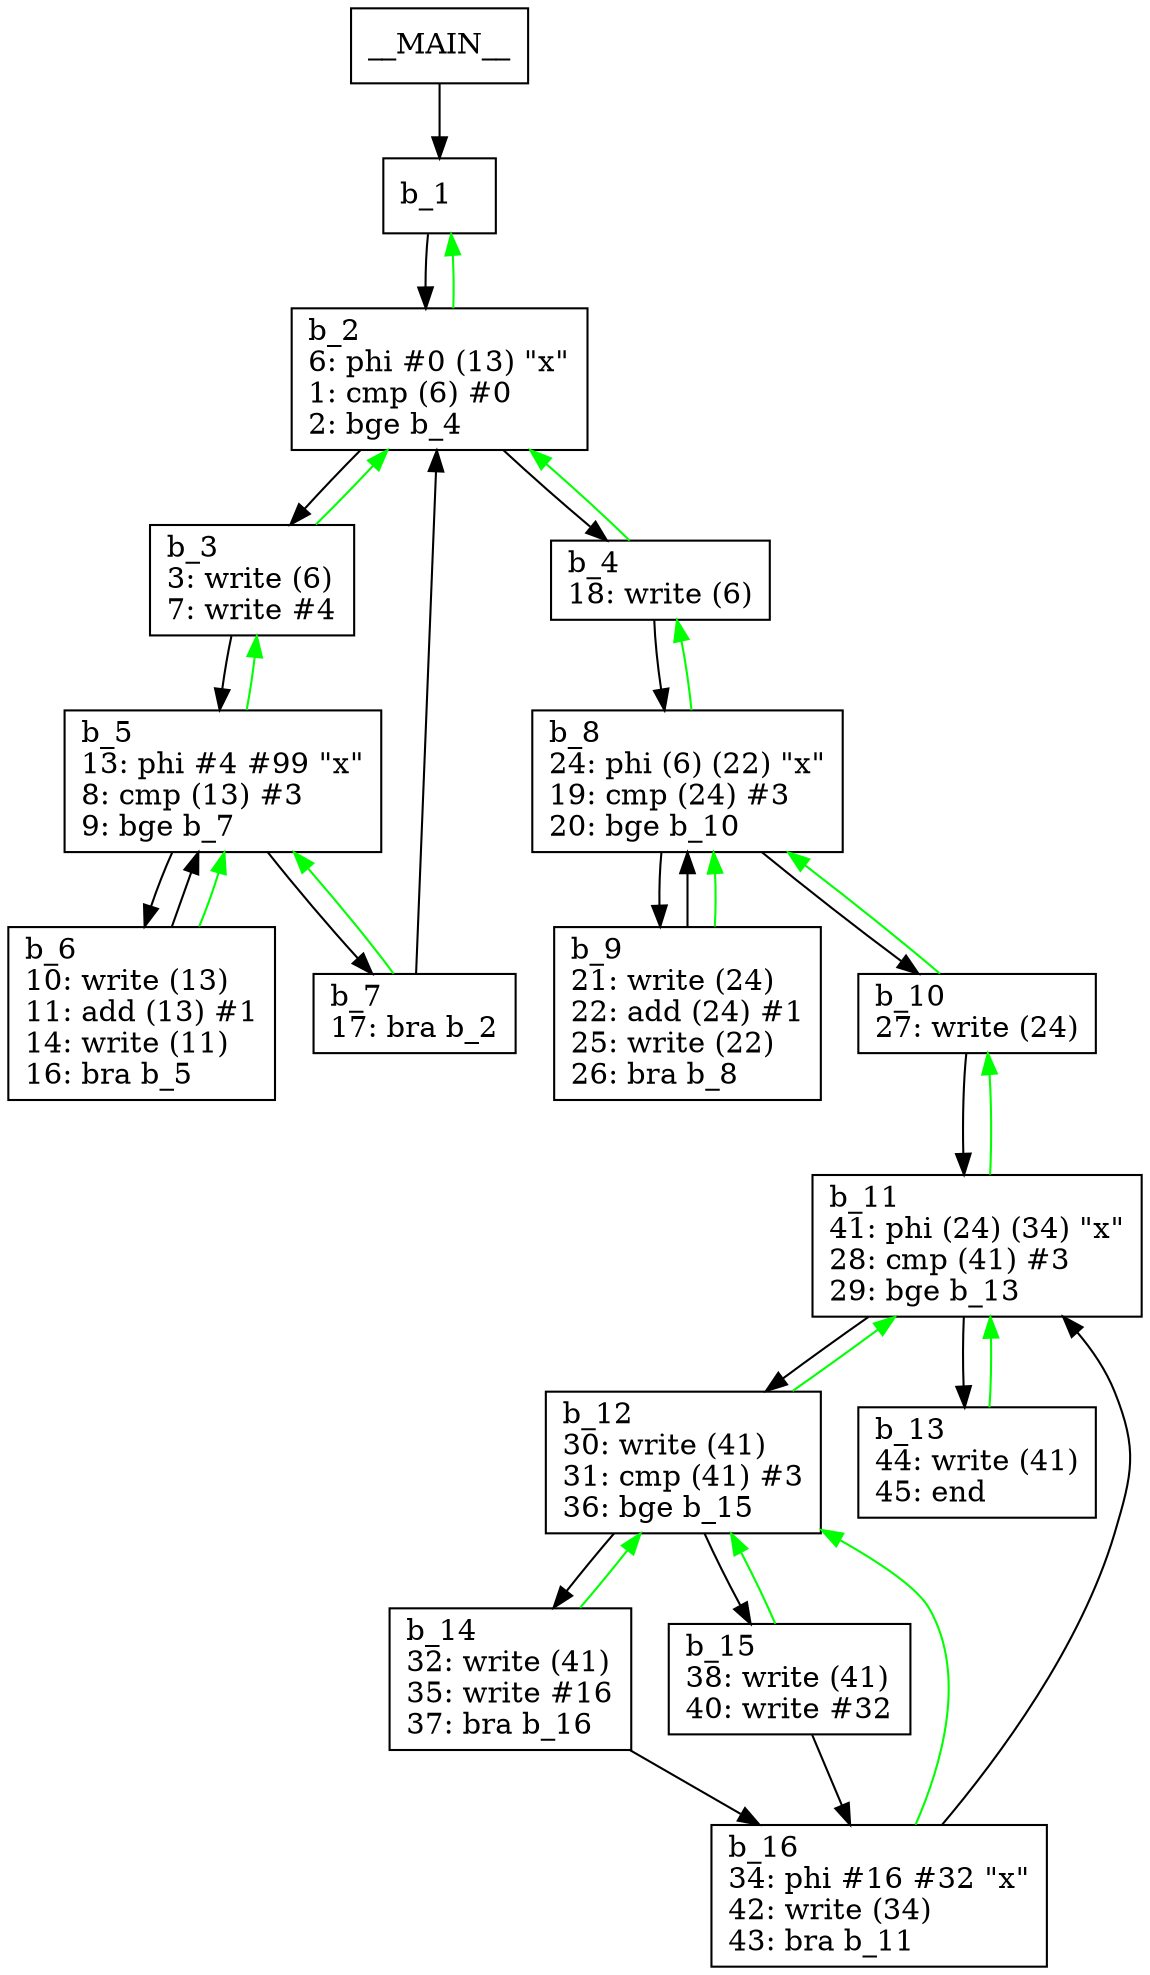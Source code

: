 digraph Computation {
node [shape=box];
__MAIN__ -> b_1;
b_1 [label="b_1\l"]
b_1 -> b_2;
b_2 [label="b_2\l6: phi #0 (13) \"x\"\l1: cmp (6) #0\l2: bge b_4\l"]
b_2 -> b_3;
b_3 [label="b_3\l3: write (6)\l7: write #4\l"]
b_3 -> b_5;
b_5 [label="b_5\l13: phi #4 #99 \"x\"\l8: cmp (13) #3\l9: bge b_7\l"]
b_5 -> b_6;
b_6 [label="b_6\l10: write (13)\l11: add (13) #1\l14: write (11)\l16: bra b_5\l"]
b_6 -> b_5;
b_6 -> b_5[color="green"];
b_5 -> b_7;
b_7 [label="b_7\l17: bra b_2\l"]
b_7 -> b_2;
b_7 -> b_5[color="green"];
b_5 -> b_3[color="green"];
b_3 -> b_2[color="green"];
b_2 -> b_4;
b_4 [label="b_4\l18: write (6)\l"]
b_4 -> b_8;
b_8 [label="b_8\l24: phi (6) (22) \"x\"\l19: cmp (24) #3\l20: bge b_10\l"]
b_8 -> b_9;
b_9 [label="b_9\l21: write (24)\l22: add (24) #1\l25: write (22)\l26: bra b_8\l"]
b_9 -> b_8;
b_9 -> b_8[color="green"];
b_8 -> b_10;
b_10 [label="b_10\l27: write (24)\l"]
b_10 -> b_11;
b_11 [label="b_11\l41: phi (24) (34) \"x\"\l28: cmp (41) #3\l29: bge b_13\l"]
b_11 -> b_12;
b_12 [label="b_12\l30: write (41)\l31: cmp (41) #3\l36: bge b_15\l"]
b_12 -> b_14;
b_14 [label="b_14\l32: write (41)\l35: write #16\l37: bra b_16\l"]
b_14 -> b_16;
b_16 [label="b_16\l34: phi #16 #32 \"x\"\l42: write (34)\l43: bra b_11\l"]
b_16 -> b_11;
b_16 -> b_12[color="green"];
b_14 -> b_12[color="green"];
b_12 -> b_15;
b_15 [label="b_15\l38: write (41)\l40: write #32\l"]
b_15 -> b_16;
b_15 -> b_12[color="green"];
b_12 -> b_11[color="green"];
b_11 -> b_13;
b_13 [label="b_13\l44: write (41)\l45: end\l"]
b_13 -> b_11[color="green"];
b_11 -> b_10[color="green"];
b_10 -> b_8[color="green"];
b_8 -> b_4[color="green"];
b_4 -> b_2[color="green"];
b_2 -> b_1[color="green"];
}